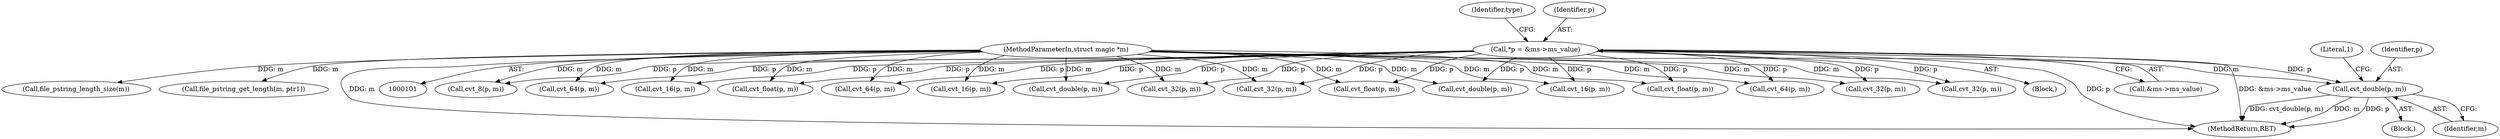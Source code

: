 digraph "0_file_4a284c89d6ef11aca34da65da7d673050a5ea320_2@pointer" {
"1000793" [label="(Call,cvt_double(p, m))"];
"1000107" [label="(Call,*p = &ms->ms_value)"];
"1000103" [label="(MethodParameterIn,struct magic *m)"];
"1000138" [label="(Call,cvt_32(p, m))"];
"1000600" [label="(Call,cvt_32(p, m))"];
"1000706" [label="(Call,cvt_double(p, m))"];
"1000124" [label="(Call,cvt_8(p, m))"];
"1000793" [label="(Call,cvt_double(p, m))"];
"1000147" [label="(Call,cvt_64(p, m))"];
"1000107" [label="(Call,*p = &ms->ms_value)"];
"1000183" [label="(Call,file_pstring_length_size(m))"];
"1000130" [label="(Call,cvt_16(p, m))"];
"1000103" [label="(MethodParameterIn,struct magic *m)"];
"1000105" [label="(Block,)"];
"1000653" [label="(Call,cvt_float(p, m))"];
"1000553" [label="(Call,cvt_64(p, m))"];
"1000242" [label="(Call,cvt_16(p, m))"];
"1000122" [label="(Block,)"];
"1000116" [label="(Identifier,type)"];
"1000880" [label="(Call,cvt_double(p, m))"];
"1000795" [label="(Identifier,m)"];
"1000797" [label="(Literal,1)"];
"1000794" [label="(Identifier,p)"];
"1000457" [label="(Call,cvt_32(p, m))"];
"1000188" [label="(Call,file_pstring_get_length(m, ptr1))"];
"1000606" [label="(Call,cvt_float(p, m))"];
"1000410" [label="(Call,cvt_16(p, m))"];
"1000902" [label="(MethodReturn,RET)"];
"1000109" [label="(Call,&ms->ms_value)"];
"1000108" [label="(Identifier,p)"];
"1000700" [label="(Call,cvt_float(p, m))"];
"1000385" [label="(Call,cvt_64(p, m))"];
"1000289" [label="(Call,cvt_32(p, m))"];
"1000793" -> "1000122"  [label="AST: "];
"1000793" -> "1000795"  [label="CFG: "];
"1000794" -> "1000793"  [label="AST: "];
"1000795" -> "1000793"  [label="AST: "];
"1000797" -> "1000793"  [label="CFG: "];
"1000793" -> "1000902"  [label="DDG: cvt_double(p, m)"];
"1000793" -> "1000902"  [label="DDG: m"];
"1000793" -> "1000902"  [label="DDG: p"];
"1000107" -> "1000793"  [label="DDG: p"];
"1000103" -> "1000793"  [label="DDG: m"];
"1000107" -> "1000105"  [label="AST: "];
"1000107" -> "1000109"  [label="CFG: "];
"1000108" -> "1000107"  [label="AST: "];
"1000109" -> "1000107"  [label="AST: "];
"1000116" -> "1000107"  [label="CFG: "];
"1000107" -> "1000902"  [label="DDG: p"];
"1000107" -> "1000902"  [label="DDG: &ms->ms_value"];
"1000107" -> "1000124"  [label="DDG: p"];
"1000107" -> "1000130"  [label="DDG: p"];
"1000107" -> "1000138"  [label="DDG: p"];
"1000107" -> "1000147"  [label="DDG: p"];
"1000107" -> "1000242"  [label="DDG: p"];
"1000107" -> "1000289"  [label="DDG: p"];
"1000107" -> "1000385"  [label="DDG: p"];
"1000107" -> "1000410"  [label="DDG: p"];
"1000107" -> "1000457"  [label="DDG: p"];
"1000107" -> "1000553"  [label="DDG: p"];
"1000107" -> "1000600"  [label="DDG: p"];
"1000107" -> "1000606"  [label="DDG: p"];
"1000107" -> "1000653"  [label="DDG: p"];
"1000107" -> "1000700"  [label="DDG: p"];
"1000107" -> "1000706"  [label="DDG: p"];
"1000107" -> "1000880"  [label="DDG: p"];
"1000103" -> "1000101"  [label="AST: "];
"1000103" -> "1000902"  [label="DDG: m"];
"1000103" -> "1000124"  [label="DDG: m"];
"1000103" -> "1000130"  [label="DDG: m"];
"1000103" -> "1000138"  [label="DDG: m"];
"1000103" -> "1000147"  [label="DDG: m"];
"1000103" -> "1000183"  [label="DDG: m"];
"1000103" -> "1000188"  [label="DDG: m"];
"1000103" -> "1000242"  [label="DDG: m"];
"1000103" -> "1000289"  [label="DDG: m"];
"1000103" -> "1000385"  [label="DDG: m"];
"1000103" -> "1000410"  [label="DDG: m"];
"1000103" -> "1000457"  [label="DDG: m"];
"1000103" -> "1000553"  [label="DDG: m"];
"1000103" -> "1000600"  [label="DDG: m"];
"1000103" -> "1000606"  [label="DDG: m"];
"1000103" -> "1000653"  [label="DDG: m"];
"1000103" -> "1000700"  [label="DDG: m"];
"1000103" -> "1000706"  [label="DDG: m"];
"1000103" -> "1000880"  [label="DDG: m"];
}
